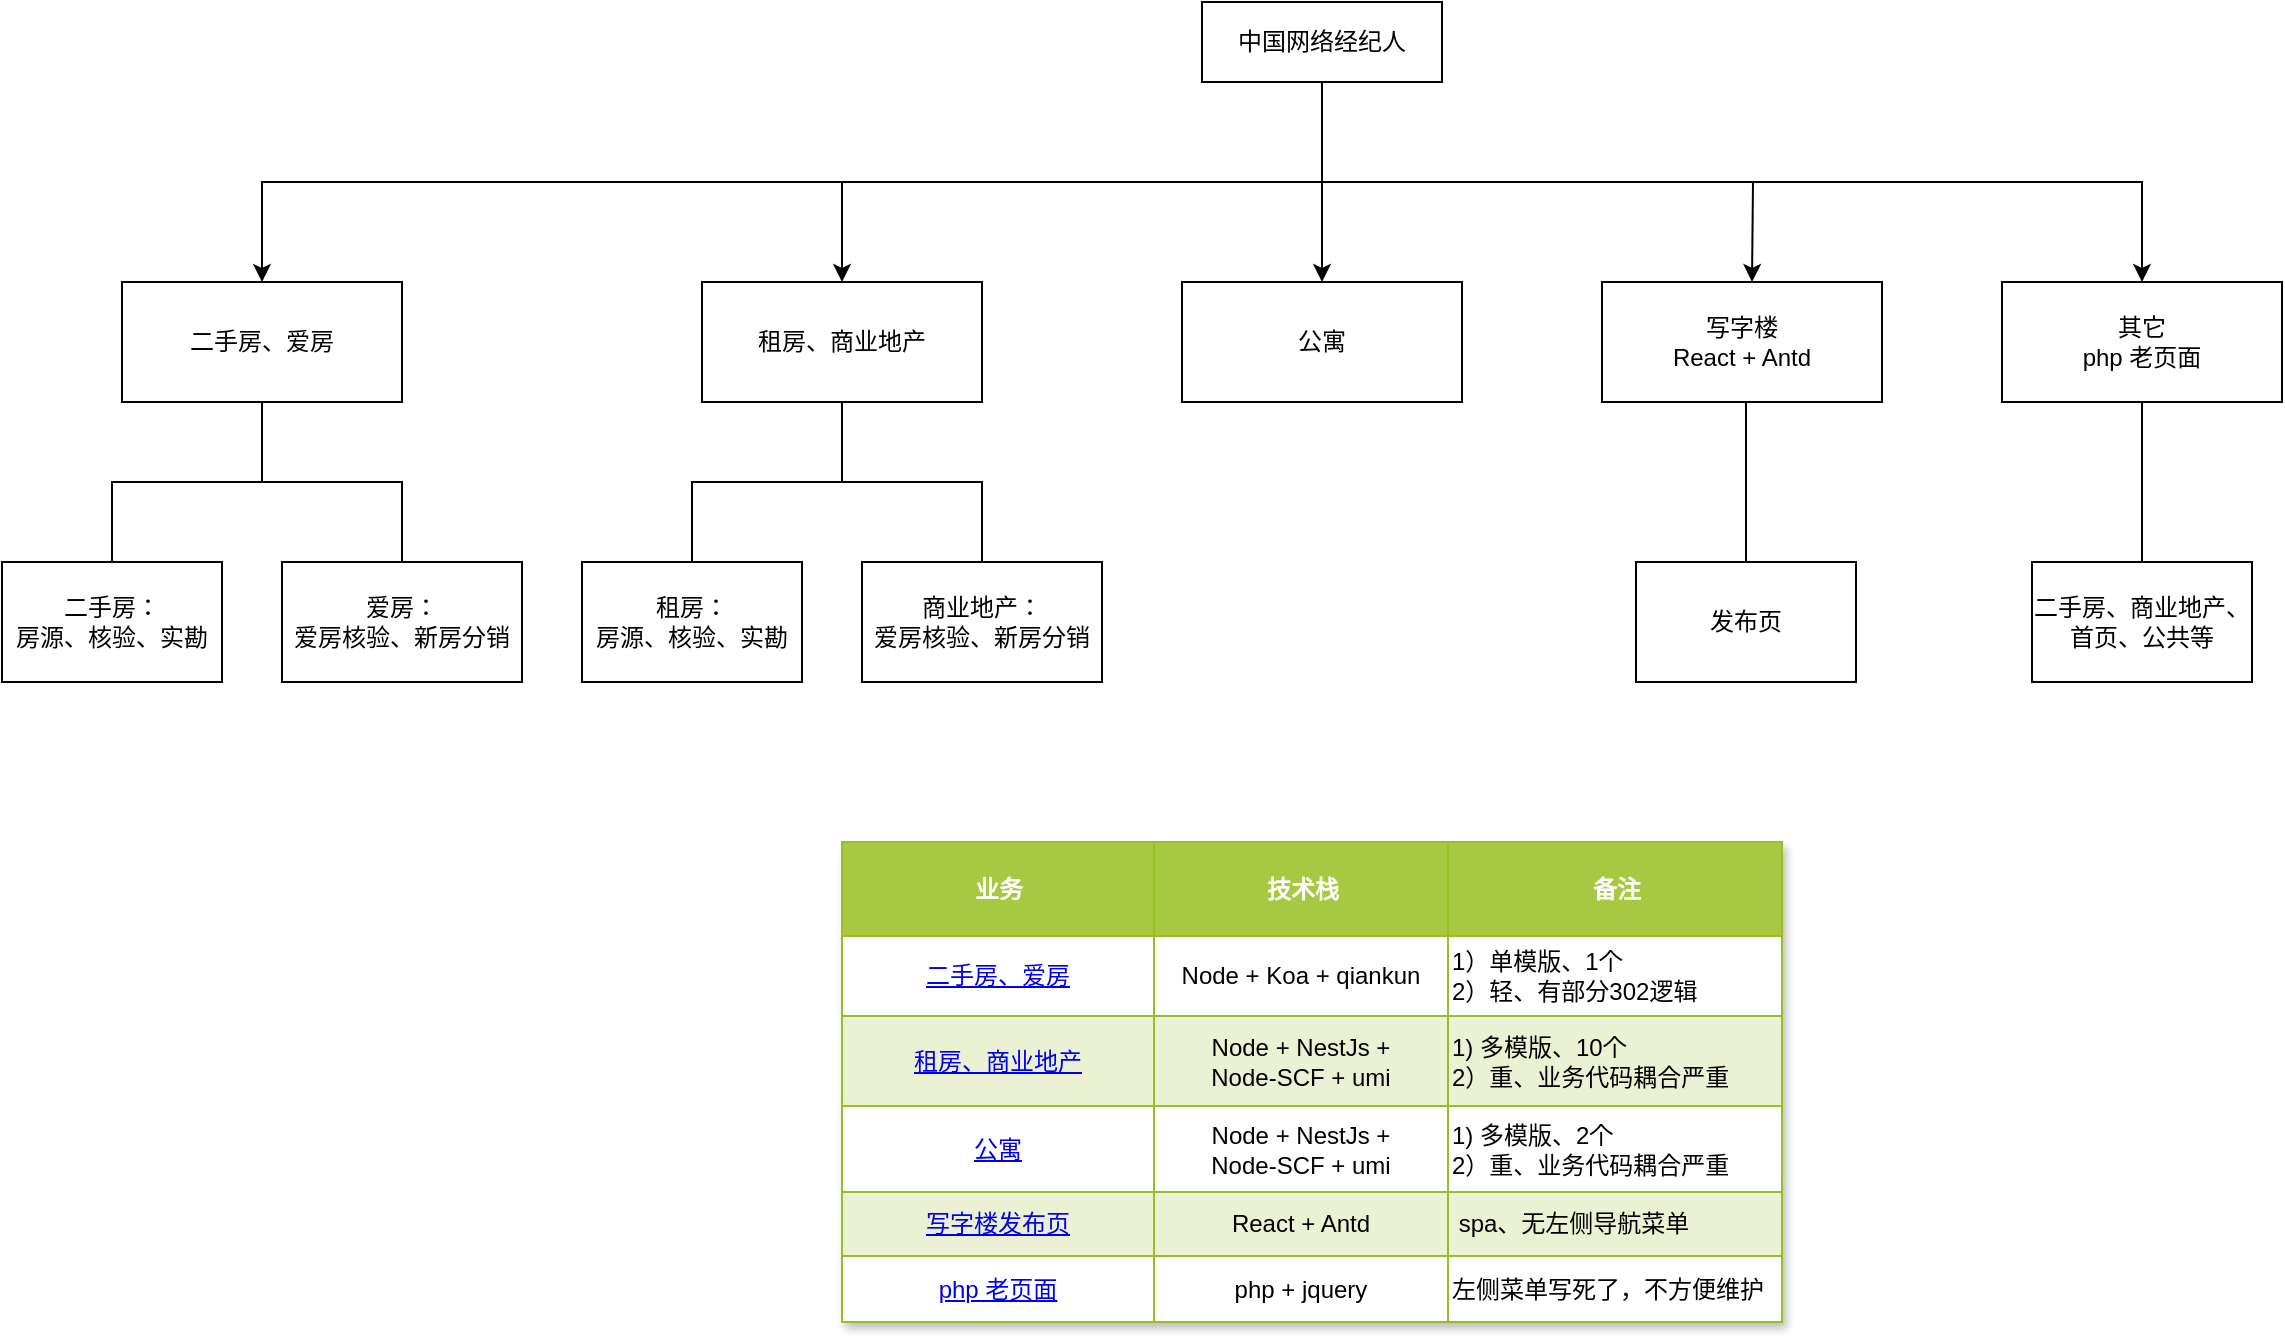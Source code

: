 <mxfile version="21.6.8" type="github">
  <diagram id="prtHgNgQTEPvFCAcTncT" name="Page-1">
    <mxGraphModel dx="1687" dy="1022" grid="1" gridSize="10" guides="1" tooltips="1" connect="1" arrows="1" fold="1" page="1" pageScale="1" pageWidth="827" pageHeight="1169" math="0" shadow="0">
      <root>
        <mxCell id="0" />
        <mxCell id="1" parent="0" />
        <mxCell id="BiLRvWoJDc6G_oOxgtWS-15" style="edgeStyle=orthogonalEdgeStyle;rounded=0;orthogonalLoop=1;jettySize=auto;html=1;exitX=0.5;exitY=1;exitDx=0;exitDy=0;entryX=0.5;entryY=0;entryDx=0;entryDy=0;entryPerimeter=0;" edge="1" parent="1" source="BiLRvWoJDc6G_oOxgtWS-7" target="BiLRvWoJDc6G_oOxgtWS-4">
          <mxGeometry relative="1" as="geometry">
            <mxPoint x="110.043" y="180" as="targetPoint" />
          </mxGeometry>
        </mxCell>
        <mxCell id="BiLRvWoJDc6G_oOxgtWS-16" style="edgeStyle=orthogonalEdgeStyle;rounded=0;orthogonalLoop=1;jettySize=auto;html=1;exitX=0.5;exitY=1;exitDx=0;exitDy=0;entryX=0.5;entryY=0;entryDx=0;entryDy=0;" edge="1" parent="1" source="BiLRvWoJDc6G_oOxgtWS-7" target="BiLRvWoJDc6G_oOxgtWS-12">
          <mxGeometry relative="1" as="geometry">
            <mxPoint x="355" y="180" as="targetPoint" />
          </mxGeometry>
        </mxCell>
        <mxCell id="BiLRvWoJDc6G_oOxgtWS-23" style="edgeStyle=orthogonalEdgeStyle;rounded=0;orthogonalLoop=1;jettySize=auto;html=1;entryX=0.5;entryY=0;entryDx=0;entryDy=0;exitX=0.5;exitY=1;exitDx=0;exitDy=0;" edge="1" parent="1" source="BiLRvWoJDc6G_oOxgtWS-7" target="BiLRvWoJDc6G_oOxgtWS-31">
          <mxGeometry relative="1" as="geometry">
            <mxPoint x="675" y="180" as="targetPoint" />
          </mxGeometry>
        </mxCell>
        <mxCell id="BiLRvWoJDc6G_oOxgtWS-30" style="edgeStyle=orthogonalEdgeStyle;rounded=0;orthogonalLoop=1;jettySize=auto;html=1;exitX=0.5;exitY=1;exitDx=0;exitDy=0;" edge="1" parent="1" source="BiLRvWoJDc6G_oOxgtWS-7">
          <mxGeometry relative="1" as="geometry">
            <mxPoint x="885.0" y="180" as="targetPoint" />
          </mxGeometry>
        </mxCell>
        <mxCell id="BiLRvWoJDc6G_oOxgtWS-34" style="edgeStyle=orthogonalEdgeStyle;rounded=0;orthogonalLoop=1;jettySize=auto;html=1;" edge="1" parent="1" source="BiLRvWoJDc6G_oOxgtWS-7" target="BiLRvWoJDc6G_oOxgtWS-33">
          <mxGeometry relative="1" as="geometry">
            <Array as="points">
              <mxPoint x="670" y="130" />
              <mxPoint x="1080" y="130" />
            </Array>
          </mxGeometry>
        </mxCell>
        <mxCell id="BiLRvWoJDc6G_oOxgtWS-7" value="中国网络经纪人" style="rounded=0;whiteSpace=wrap;html=1;" vertex="1" parent="1">
          <mxGeometry x="610" y="40" width="120" height="40" as="geometry" />
        </mxCell>
        <UserObject label="租房、商业地产" treeRoot="1" id="BiLRvWoJDc6G_oOxgtWS-12">
          <mxCell style="whiteSpace=wrap;html=1;align=center;treeFolding=1;treeMoving=1;newEdgeStyle={&quot;edgeStyle&quot;:&quot;elbowEdgeStyle&quot;,&quot;startArrow&quot;:&quot;none&quot;,&quot;endArrow&quot;:&quot;none&quot;};" vertex="1" parent="1">
            <mxGeometry x="360" y="180" width="140" height="60" as="geometry" />
          </mxCell>
        </UserObject>
        <mxCell id="BiLRvWoJDc6G_oOxgtWS-10" value="" style="edgeStyle=elbowEdgeStyle;elbow=vertical;sourcePerimeterSpacing=0;targetPerimeterSpacing=0;startArrow=none;endArrow=none;rounded=0;curved=0;" edge="1" parent="1" source="BiLRvWoJDc6G_oOxgtWS-12" target="BiLRvWoJDc6G_oOxgtWS-13">
          <mxGeometry relative="1" as="geometry" />
        </mxCell>
        <mxCell id="BiLRvWoJDc6G_oOxgtWS-11" value="" style="edgeStyle=elbowEdgeStyle;elbow=vertical;sourcePerimeterSpacing=0;targetPerimeterSpacing=0;startArrow=none;endArrow=none;rounded=0;curved=0;" edge="1" parent="1" source="BiLRvWoJDc6G_oOxgtWS-12" target="BiLRvWoJDc6G_oOxgtWS-14">
          <mxGeometry relative="1" as="geometry" />
        </mxCell>
        <mxCell id="BiLRvWoJDc6G_oOxgtWS-13" value="租房：&lt;br&gt;房源、核验、实勘" style="whiteSpace=wrap;html=1;align=center;verticalAlign=middle;treeFolding=1;treeMoving=1;newEdgeStyle={&quot;edgeStyle&quot;:&quot;elbowEdgeStyle&quot;,&quot;startArrow&quot;:&quot;none&quot;,&quot;endArrow&quot;:&quot;none&quot;};" vertex="1" parent="1">
          <mxGeometry x="300" y="320" width="110" height="60" as="geometry" />
        </mxCell>
        <mxCell id="BiLRvWoJDc6G_oOxgtWS-14" value="商业地产：&lt;br&gt;爱房核验、新房分销" style="whiteSpace=wrap;html=1;align=center;verticalAlign=middle;treeFolding=1;treeMoving=1;newEdgeStyle={&quot;edgeStyle&quot;:&quot;elbowEdgeStyle&quot;,&quot;startArrow&quot;:&quot;none&quot;,&quot;endArrow&quot;:&quot;none&quot;};" vertex="1" parent="1">
          <mxGeometry x="440" y="320" width="120" height="60" as="geometry" />
        </mxCell>
        <UserObject label="二手房、爱房" treeRoot="1" id="BiLRvWoJDc6G_oOxgtWS-4">
          <mxCell style="whiteSpace=wrap;html=1;align=center;treeFolding=1;treeMoving=1;newEdgeStyle={&quot;edgeStyle&quot;:&quot;elbowEdgeStyle&quot;,&quot;startArrow&quot;:&quot;none&quot;,&quot;endArrow&quot;:&quot;none&quot;};" vertex="1" parent="1">
            <mxGeometry x="70" y="180" width="140" height="60" as="geometry" />
          </mxCell>
        </UserObject>
        <mxCell id="BiLRvWoJDc6G_oOxgtWS-5" value="二手房：&lt;br&gt;房源、核验、实勘" style="whiteSpace=wrap;html=1;align=center;verticalAlign=middle;treeFolding=1;treeMoving=1;newEdgeStyle={&quot;edgeStyle&quot;:&quot;elbowEdgeStyle&quot;,&quot;startArrow&quot;:&quot;none&quot;,&quot;endArrow&quot;:&quot;none&quot;};" vertex="1" parent="1">
          <mxGeometry x="10" y="320" width="110" height="60" as="geometry" />
        </mxCell>
        <mxCell id="BiLRvWoJDc6G_oOxgtWS-6" value="爱房：&lt;br&gt;爱房核验、新房分销" style="whiteSpace=wrap;html=1;align=center;verticalAlign=middle;treeFolding=1;treeMoving=1;newEdgeStyle={&quot;edgeStyle&quot;:&quot;elbowEdgeStyle&quot;,&quot;startArrow&quot;:&quot;none&quot;,&quot;endArrow&quot;:&quot;none&quot;};" vertex="1" parent="1">
          <mxGeometry x="150" y="320" width="120" height="60" as="geometry" />
        </mxCell>
        <mxCell id="BiLRvWoJDc6G_oOxgtWS-2" value="" style="edgeStyle=elbowEdgeStyle;elbow=vertical;sourcePerimeterSpacing=0;targetPerimeterSpacing=0;startArrow=none;endArrow=none;rounded=0;curved=0;" edge="1" parent="1" source="BiLRvWoJDc6G_oOxgtWS-4" target="BiLRvWoJDc6G_oOxgtWS-5">
          <mxGeometry relative="1" as="geometry" />
        </mxCell>
        <mxCell id="BiLRvWoJDc6G_oOxgtWS-3" value="" style="edgeStyle=elbowEdgeStyle;elbow=vertical;sourcePerimeterSpacing=0;targetPerimeterSpacing=0;startArrow=none;endArrow=none;rounded=0;curved=0;" edge="1" parent="1" source="BiLRvWoJDc6G_oOxgtWS-4" target="BiLRvWoJDc6G_oOxgtWS-6">
          <mxGeometry relative="1" as="geometry" />
        </mxCell>
        <UserObject label="公寓&lt;br&gt;" treeRoot="1" id="BiLRvWoJDc6G_oOxgtWS-31">
          <mxCell style="whiteSpace=wrap;html=1;align=center;treeFolding=1;treeMoving=1;newEdgeStyle={&quot;edgeStyle&quot;:&quot;elbowEdgeStyle&quot;,&quot;startArrow&quot;:&quot;none&quot;,&quot;endArrow&quot;:&quot;none&quot;};" vertex="1" parent="1">
            <mxGeometry x="600" y="180" width="140" height="60" as="geometry" />
          </mxCell>
        </UserObject>
        <mxCell id="BiLRvWoJDc6G_oOxgtWS-37" style="edgeStyle=elbowEdgeStyle;rounded=0;orthogonalLoop=1;jettySize=auto;html=1;startArrow=none;endArrow=none;" edge="1" parent="1" source="BiLRvWoJDc6G_oOxgtWS-32" target="BiLRvWoJDc6G_oOxgtWS-36">
          <mxGeometry relative="1" as="geometry" />
        </mxCell>
        <UserObject label="写字楼&lt;br&gt;React + Antd" treeRoot="1" id="BiLRvWoJDc6G_oOxgtWS-32">
          <mxCell style="whiteSpace=wrap;html=1;align=center;treeFolding=1;treeMoving=1;newEdgeStyle={&quot;edgeStyle&quot;:&quot;elbowEdgeStyle&quot;,&quot;startArrow&quot;:&quot;none&quot;,&quot;endArrow&quot;:&quot;none&quot;};" vertex="1" parent="1">
            <mxGeometry x="810" y="180" width="140" height="60" as="geometry" />
          </mxCell>
        </UserObject>
        <mxCell id="BiLRvWoJDc6G_oOxgtWS-96" style="edgeStyle=elbowEdgeStyle;rounded=0;orthogonalLoop=1;jettySize=auto;html=1;startArrow=none;endArrow=none;" edge="1" parent="1" source="BiLRvWoJDc6G_oOxgtWS-33" target="BiLRvWoJDc6G_oOxgtWS-95">
          <mxGeometry relative="1" as="geometry" />
        </mxCell>
        <UserObject label="其它&lt;br&gt;php 老页面" treeRoot="1" id="BiLRvWoJDc6G_oOxgtWS-33">
          <mxCell style="whiteSpace=wrap;html=1;align=center;treeFolding=1;treeMoving=1;newEdgeStyle={&quot;edgeStyle&quot;:&quot;elbowEdgeStyle&quot;,&quot;startArrow&quot;:&quot;none&quot;,&quot;endArrow&quot;:&quot;none&quot;};" vertex="1" parent="1">
            <mxGeometry x="1010" y="180" width="140" height="60" as="geometry" />
          </mxCell>
        </UserObject>
        <mxCell id="BiLRvWoJDc6G_oOxgtWS-36" value="发布页" style="whiteSpace=wrap;html=1;align=center;verticalAlign=middle;treeFolding=1;treeMoving=1;newEdgeStyle={&quot;edgeStyle&quot;:&quot;elbowEdgeStyle&quot;,&quot;startArrow&quot;:&quot;none&quot;,&quot;endArrow&quot;:&quot;none&quot;};" vertex="1" parent="1">
          <mxGeometry x="827" y="320" width="110" height="60" as="geometry" />
        </mxCell>
        <mxCell id="BiLRvWoJDc6G_oOxgtWS-52" value="Assets" style="childLayout=tableLayout;recursiveResize=0;strokeColor=#98BF21;fillColor=#A7C942;shadow=1;align=left;" vertex="1" parent="1">
          <mxGeometry x="430" y="460" width="470" height="240" as="geometry" />
        </mxCell>
        <mxCell id="BiLRvWoJDc6G_oOxgtWS-53" style="shape=tableRow;horizontal=0;startSize=0;swimlaneHead=0;swimlaneBody=0;top=0;left=0;bottom=0;right=0;dropTarget=0;collapsible=0;recursiveResize=0;expand=0;fontStyle=0;strokeColor=inherit;fillColor=#ffffff;" vertex="1" parent="BiLRvWoJDc6G_oOxgtWS-52">
          <mxGeometry width="470" height="47" as="geometry" />
        </mxCell>
        <mxCell id="BiLRvWoJDc6G_oOxgtWS-54" value="业务" style="connectable=0;recursiveResize=0;strokeColor=inherit;fillColor=#A7C942;align=center;fontStyle=1;fontColor=#FFFFFF;html=1;" vertex="1" parent="BiLRvWoJDc6G_oOxgtWS-53">
          <mxGeometry width="156" height="47" as="geometry">
            <mxRectangle width="156" height="47" as="alternateBounds" />
          </mxGeometry>
        </mxCell>
        <mxCell id="BiLRvWoJDc6G_oOxgtWS-55" value="技术栈" style="connectable=0;recursiveResize=0;strokeColor=inherit;fillColor=#A7C942;align=center;fontStyle=1;fontColor=#FFFFFF;html=1;" vertex="1" parent="BiLRvWoJDc6G_oOxgtWS-53">
          <mxGeometry x="156" width="147" height="47" as="geometry">
            <mxRectangle width="147" height="47" as="alternateBounds" />
          </mxGeometry>
        </mxCell>
        <mxCell id="BiLRvWoJDc6G_oOxgtWS-56" value="备注" style="connectable=0;recursiveResize=0;strokeColor=inherit;fillColor=#A7C942;align=center;fontStyle=1;fontColor=#FFFFFF;html=1;" vertex="1" parent="BiLRvWoJDc6G_oOxgtWS-53">
          <mxGeometry x="303" width="167" height="47" as="geometry">
            <mxRectangle width="167" height="47" as="alternateBounds" />
          </mxGeometry>
        </mxCell>
        <mxCell id="BiLRvWoJDc6G_oOxgtWS-57" value="" style="shape=tableRow;horizontal=0;startSize=0;swimlaneHead=0;swimlaneBody=0;top=0;left=0;bottom=0;right=0;dropTarget=0;collapsible=0;recursiveResize=0;expand=0;fontStyle=0;strokeColor=inherit;fillColor=#ffffff;" vertex="1" parent="BiLRvWoJDc6G_oOxgtWS-52">
          <mxGeometry y="47" width="470" height="40" as="geometry" />
        </mxCell>
        <mxCell id="BiLRvWoJDc6G_oOxgtWS-58" value="&lt;p data-pm-slice=&quot;1 1 [&amp;quot;table&amp;quot;,{&amp;quot;mid&amp;quot;:&amp;quot;sYexcHJhH_Qoe0wlfUT4P&amp;quot;,&amp;quot;style&amp;quot;:0,&amp;quot;dataid&amp;quot;:1,&amp;quot;isWideTable&amp;quot;:true},&amp;quot;tableRow&amp;quot;,{&amp;quot;mid&amp;quot;:null},&amp;quot;tableCell&amp;quot;,{&amp;quot;style&amp;quot;:&amp;quot;&amp;quot;,&amp;quot;colspan&amp;quot;:1,&amp;quot;rowspan&amp;quot;:1,&amp;quot;align&amp;quot;:0,&amp;quot;width&amp;quot;:0,&amp;quot;colwidth&amp;quot;:[144],&amp;quot;verticalAlign&amp;quot;:null,&amp;quot;backgroundColor&amp;quot;:&amp;quot;&amp;quot;,&amp;quot;mid&amp;quot;:null}]&quot; style=&quot;text-align: left&quot;&gt;&lt;a target=&quot;_blank&quot; id=&quot;0&quot; href=&quot;https://igit.58corp.com/_fe/ershoufang/micro-front-end/broker-main&quot; class=&quot;custom-link&quot;&gt;二手房、爱房&lt;/a&gt;&lt;/p&gt;" style="connectable=0;recursiveResize=0;strokeColor=inherit;fillColor=inherit;align=center;whiteSpace=wrap;html=1;" vertex="1" parent="BiLRvWoJDc6G_oOxgtWS-57">
          <mxGeometry width="156" height="40" as="geometry">
            <mxRectangle width="156" height="40" as="alternateBounds" />
          </mxGeometry>
        </mxCell>
        <mxCell id="BiLRvWoJDc6G_oOxgtWS-59" value="Node + Koa + qiankun" style="connectable=0;recursiveResize=0;strokeColor=inherit;fillColor=inherit;align=center;whiteSpace=wrap;html=1;" vertex="1" parent="BiLRvWoJDc6G_oOxgtWS-57">
          <mxGeometry x="156" width="147" height="40" as="geometry">
            <mxRectangle width="147" height="40" as="alternateBounds" />
          </mxGeometry>
        </mxCell>
        <mxCell id="BiLRvWoJDc6G_oOxgtWS-60" value="&lt;div style=&quot;font-size: 12px;&quot;&gt;1）单模版、1个&lt;/div&gt;&lt;div style=&quot;font-size: 12px;&quot;&gt;2）轻、有部分302逻辑&lt;/div&gt;" style="connectable=0;recursiveResize=0;strokeColor=inherit;fillColor=inherit;align=left;whiteSpace=wrap;html=1;fontSize=12;" vertex="1" parent="BiLRvWoJDc6G_oOxgtWS-57">
          <mxGeometry x="303" width="167" height="40" as="geometry">
            <mxRectangle width="167" height="40" as="alternateBounds" />
          </mxGeometry>
        </mxCell>
        <mxCell id="BiLRvWoJDc6G_oOxgtWS-61" value="" style="shape=tableRow;horizontal=0;startSize=0;swimlaneHead=0;swimlaneBody=0;top=0;left=0;bottom=0;right=0;dropTarget=0;collapsible=0;recursiveResize=0;expand=0;fontStyle=1;strokeColor=inherit;fillColor=#EAF2D3;" vertex="1" parent="BiLRvWoJDc6G_oOxgtWS-52">
          <mxGeometry y="87" width="470" height="45" as="geometry" />
        </mxCell>
        <mxCell id="BiLRvWoJDc6G_oOxgtWS-62" value="&lt;p data-pm-slice=&quot;1 1 [&amp;quot;table&amp;quot;,{&amp;quot;mid&amp;quot;:&amp;quot;sYexcHJhH_Qoe0wlfUT4P&amp;quot;,&amp;quot;style&amp;quot;:0,&amp;quot;dataid&amp;quot;:1,&amp;quot;isWideTable&amp;quot;:true},&amp;quot;tableRow&amp;quot;,{&amp;quot;mid&amp;quot;:null},&amp;quot;tableCell&amp;quot;,{&amp;quot;style&amp;quot;:&amp;quot;&amp;quot;,&amp;quot;colspan&amp;quot;:1,&amp;quot;rowspan&amp;quot;:1,&amp;quot;align&amp;quot;:0,&amp;quot;width&amp;quot;:180.667,&amp;quot;colwidth&amp;quot;:[144],&amp;quot;verticalAlign&amp;quot;:null,&amp;quot;backgroundColor&amp;quot;:&amp;quot;&amp;quot;,&amp;quot;mid&amp;quot;:null}]&quot; class=&quot;paragraph text-align-type-left&quot; style=&quot;text-align: left&quot;&gt;&lt;a target=&quot;_blank&quot; id=&quot;0&quot; href=&quot;https://igit.58corp.com/fangfe/vip-broker&quot; class=&quot;custom-link&quot;&gt;租房、商业地产&lt;/a&gt;&lt;/p&gt;" style="connectable=0;recursiveResize=0;strokeColor=inherit;fillColor=inherit;whiteSpace=wrap;html=1;" vertex="1" parent="BiLRvWoJDc6G_oOxgtWS-61">
          <mxGeometry width="156" height="45" as="geometry">
            <mxRectangle width="156" height="45" as="alternateBounds" />
          </mxGeometry>
        </mxCell>
        <mxCell id="BiLRvWoJDc6G_oOxgtWS-63" value="Node + NestJs + &lt;br&gt;Node-SCF + umi" style="connectable=0;recursiveResize=0;strokeColor=inherit;fillColor=inherit;whiteSpace=wrap;html=1;" vertex="1" parent="BiLRvWoJDc6G_oOxgtWS-61">
          <mxGeometry x="156" width="147" height="45" as="geometry">
            <mxRectangle width="147" height="45" as="alternateBounds" />
          </mxGeometry>
        </mxCell>
        <mxCell id="BiLRvWoJDc6G_oOxgtWS-64" value="&lt;div&gt;1) 多模版、10个&lt;/div&gt;&lt;div&gt;2）重、业务代码耦合严重&lt;/div&gt;" style="connectable=0;recursiveResize=0;strokeColor=inherit;fillColor=inherit;whiteSpace=wrap;html=1;align=left;" vertex="1" parent="BiLRvWoJDc6G_oOxgtWS-61">
          <mxGeometry x="303" width="167" height="45" as="geometry">
            <mxRectangle width="167" height="45" as="alternateBounds" />
          </mxGeometry>
        </mxCell>
        <mxCell id="BiLRvWoJDc6G_oOxgtWS-65" value="" style="shape=tableRow;horizontal=0;startSize=0;swimlaneHead=0;swimlaneBody=0;top=0;left=0;bottom=0;right=0;dropTarget=0;collapsible=0;recursiveResize=0;expand=0;fontStyle=0;strokeColor=inherit;fillColor=#ffffff;" vertex="1" parent="BiLRvWoJDc6G_oOxgtWS-52">
          <mxGeometry y="132" width="470" height="43" as="geometry" />
        </mxCell>
        <mxCell id="BiLRvWoJDc6G_oOxgtWS-66" value="&lt;p data-pm-slice=&quot;1 1 [&amp;quot;table&amp;quot;,{&amp;quot;mid&amp;quot;:&amp;quot;sYexcHJhH_Qoe0wlfUT4P&amp;quot;,&amp;quot;style&amp;quot;:0,&amp;quot;dataid&amp;quot;:1,&amp;quot;isWideTable&amp;quot;:true},&amp;quot;tableRow&amp;quot;,{&amp;quot;mid&amp;quot;:null},&amp;quot;tableCell&amp;quot;,{&amp;quot;style&amp;quot;:&amp;quot;&amp;quot;,&amp;quot;colspan&amp;quot;:1,&amp;quot;rowspan&amp;quot;:1,&amp;quot;align&amp;quot;:0,&amp;quot;width&amp;quot;:0,&amp;quot;colwidth&amp;quot;:[144],&amp;quot;verticalAlign&amp;quot;:null,&amp;quot;backgroundColor&amp;quot;:&amp;quot;&amp;quot;,&amp;quot;mid&amp;quot;:null}]&quot; style=&quot;text-align: left&quot;&gt;&lt;a target=&quot;_blank&quot; id=&quot;0&quot; href=&quot;https://igit.58corp.com/fangfe/vip-gongyu-node-publish&quot; class=&quot;custom-link&quot;&gt;公寓&lt;/a&gt;&lt;/p&gt;" style="connectable=0;recursiveResize=0;strokeColor=inherit;fillColor=inherit;fontStyle=0;align=center;whiteSpace=wrap;html=1;" vertex="1" parent="BiLRvWoJDc6G_oOxgtWS-65">
          <mxGeometry width="156" height="43" as="geometry">
            <mxRectangle width="156" height="43" as="alternateBounds" />
          </mxGeometry>
        </mxCell>
        <mxCell id="BiLRvWoJDc6G_oOxgtWS-67" value="Node + NestJs + &lt;br&gt;Node-SCF + umi" style="connectable=0;recursiveResize=0;strokeColor=inherit;fillColor=inherit;fontStyle=0;align=center;whiteSpace=wrap;html=1;" vertex="1" parent="BiLRvWoJDc6G_oOxgtWS-65">
          <mxGeometry x="156" width="147" height="43" as="geometry">
            <mxRectangle width="147" height="43" as="alternateBounds" />
          </mxGeometry>
        </mxCell>
        <mxCell id="BiLRvWoJDc6G_oOxgtWS-68" value="&lt;div&gt;1) 多模版、2个&lt;/div&gt;&lt;div&gt;2）重、业务代码耦合严重&lt;/div&gt;" style="connectable=0;recursiveResize=0;strokeColor=inherit;fillColor=inherit;fontStyle=0;align=left;whiteSpace=wrap;html=1;" vertex="1" parent="BiLRvWoJDc6G_oOxgtWS-65">
          <mxGeometry x="303" width="167" height="43" as="geometry">
            <mxRectangle width="167" height="43" as="alternateBounds" />
          </mxGeometry>
        </mxCell>
        <mxCell id="BiLRvWoJDc6G_oOxgtWS-69" value="" style="shape=tableRow;horizontal=0;startSize=0;swimlaneHead=0;swimlaneBody=0;top=0;left=0;bottom=0;right=0;dropTarget=0;collapsible=0;recursiveResize=0;expand=0;fontStyle=1;strokeColor=inherit;fillColor=#EAF2D3;" vertex="1" parent="BiLRvWoJDc6G_oOxgtWS-52">
          <mxGeometry y="175" width="470" height="32" as="geometry" />
        </mxCell>
        <mxCell id="BiLRvWoJDc6G_oOxgtWS-70" value="&lt;p data-pm-slice=&quot;1 1 [&amp;quot;table&amp;quot;,{&amp;quot;mid&amp;quot;:&amp;quot;sYexcHJhH_Qoe0wlfUT4P&amp;quot;,&amp;quot;style&amp;quot;:0,&amp;quot;dataid&amp;quot;:1,&amp;quot;isWideTable&amp;quot;:true},&amp;quot;tableRow&amp;quot;,{&amp;quot;mid&amp;quot;:null},&amp;quot;tableCell&amp;quot;,{&amp;quot;style&amp;quot;:&amp;quot;&amp;quot;,&amp;quot;colspan&amp;quot;:1,&amp;quot;rowspan&amp;quot;:1,&amp;quot;align&amp;quot;:0,&amp;quot;width&amp;quot;:0,&amp;quot;colwidth&amp;quot;:[144],&amp;quot;verticalAlign&amp;quot;:null,&amp;quot;backgroundColor&amp;quot;:&amp;quot;&amp;quot;,&amp;quot;mid&amp;quot;:null}]&quot; style=&quot;text-align: left&quot;&gt;&lt;a target=&quot;_blank&quot; id=&quot;0&quot; href=&quot;https://vip.anjuke.com/sydcpublish/xzlPublish?from=manage&quot; class=&quot;custom-link&quot;&gt;写字楼发布页&lt;/a&gt;&lt;/p&gt;" style="connectable=0;recursiveResize=0;strokeColor=inherit;fillColor=inherit;whiteSpace=wrap;html=1;" vertex="1" parent="BiLRvWoJDc6G_oOxgtWS-69">
          <mxGeometry width="156" height="32" as="geometry">
            <mxRectangle width="156" height="32" as="alternateBounds" />
          </mxGeometry>
        </mxCell>
        <mxCell id="BiLRvWoJDc6G_oOxgtWS-71" value="React + Antd" style="connectable=0;recursiveResize=0;strokeColor=inherit;fillColor=inherit;whiteSpace=wrap;html=1;" vertex="1" parent="BiLRvWoJDc6G_oOxgtWS-69">
          <mxGeometry x="156" width="147" height="32" as="geometry">
            <mxRectangle width="147" height="32" as="alternateBounds" />
          </mxGeometry>
        </mxCell>
        <mxCell id="BiLRvWoJDc6G_oOxgtWS-72" value="&amp;nbsp;spa、无左侧导航菜单" style="connectable=0;recursiveResize=0;strokeColor=inherit;fillColor=inherit;whiteSpace=wrap;html=1;align=left;" vertex="1" parent="BiLRvWoJDc6G_oOxgtWS-69">
          <mxGeometry x="303" width="167" height="32" as="geometry">
            <mxRectangle width="167" height="32" as="alternateBounds" />
          </mxGeometry>
        </mxCell>
        <mxCell id="BiLRvWoJDc6G_oOxgtWS-101" value="" style="shape=tableRow;horizontal=0;startSize=0;swimlaneHead=0;swimlaneBody=0;top=0;left=0;bottom=0;right=0;dropTarget=0;collapsible=0;recursiveResize=0;expand=0;fontStyle=1;strokeColor=inherit;fillColor=#EAF2D3;" vertex="1" parent="BiLRvWoJDc6G_oOxgtWS-52">
          <mxGeometry y="207" width="470" height="33" as="geometry" />
        </mxCell>
        <mxCell id="BiLRvWoJDc6G_oOxgtWS-102" value="&lt;p data-pm-slice=&quot;1 1 [&amp;quot;table&amp;quot;,{&amp;quot;mid&amp;quot;:&amp;quot;sYexcHJhH_Qoe0wlfUT4P&amp;quot;,&amp;quot;style&amp;quot;:0,&amp;quot;dataid&amp;quot;:1,&amp;quot;isWideTable&amp;quot;:true},&amp;quot;tableRow&amp;quot;,{&amp;quot;mid&amp;quot;:null},&amp;quot;tableCell&amp;quot;,{&amp;quot;style&amp;quot;:&amp;quot;&amp;quot;,&amp;quot;colspan&amp;quot;:1,&amp;quot;rowspan&amp;quot;:1,&amp;quot;align&amp;quot;:0,&amp;quot;width&amp;quot;:180.667,&amp;quot;colwidth&amp;quot;:[144],&amp;quot;verticalAlign&amp;quot;:null,&amp;quot;backgroundColor&amp;quot;:&amp;quot;&amp;quot;,&amp;quot;mid&amp;quot;:null}]&quot; style=&quot;text-align: left&quot;&gt;&lt;a target=&quot;_blank&quot; id=&quot;0&quot; href=&quot;https://igit.58corp.com/_broker-php/ajk-broker&quot; class=&quot;custom-link&quot;&gt;php 老页面&lt;/a&gt;&lt;/p&gt;" style="connectable=0;recursiveResize=0;whiteSpace=wrap;html=1;strokeColor=#98BF21;" vertex="1" parent="BiLRvWoJDc6G_oOxgtWS-101">
          <mxGeometry width="156" height="33" as="geometry">
            <mxRectangle width="156" height="33" as="alternateBounds" />
          </mxGeometry>
        </mxCell>
        <mxCell id="BiLRvWoJDc6G_oOxgtWS-103" value="php + jquery" style="connectable=0;recursiveResize=0;whiteSpace=wrap;html=1;strokeColor=#98BF21;" vertex="1" parent="BiLRvWoJDc6G_oOxgtWS-101">
          <mxGeometry x="156" width="147" height="33" as="geometry">
            <mxRectangle width="147" height="33" as="alternateBounds" />
          </mxGeometry>
        </mxCell>
        <mxCell id="BiLRvWoJDc6G_oOxgtWS-104" value="左侧菜单写死了，不方便维护" style="connectable=0;recursiveResize=0;whiteSpace=wrap;html=1;align=left;strokeColor=#98BF21;" vertex="1" parent="BiLRvWoJDc6G_oOxgtWS-101">
          <mxGeometry x="303" width="167" height="33" as="geometry">
            <mxRectangle width="167" height="33" as="alternateBounds" />
          </mxGeometry>
        </mxCell>
        <mxCell id="BiLRvWoJDc6G_oOxgtWS-95" value="二手房、商业地产、首页、公共等" style="whiteSpace=wrap;html=1;align=center;verticalAlign=middle;treeFolding=1;treeMoving=1;newEdgeStyle={&quot;edgeStyle&quot;:&quot;elbowEdgeStyle&quot;,&quot;startArrow&quot;:&quot;none&quot;,&quot;endArrow&quot;:&quot;none&quot;};" vertex="1" parent="1">
          <mxGeometry x="1025" y="320" width="110" height="60" as="geometry" />
        </mxCell>
      </root>
    </mxGraphModel>
  </diagram>
</mxfile>
